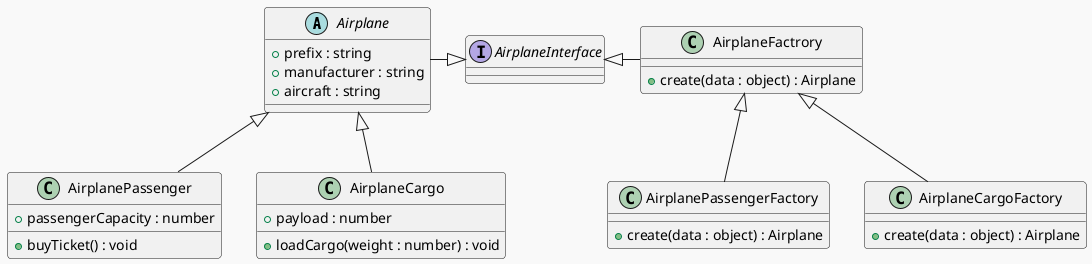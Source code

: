 @startuml airplane
!theme mars

abstract class Airplane {
   +prefix : string
   +manufacturer : string
   +aircraft : string
}

interface AirplaneInterface {
}

class AirplanePassenger {
   +passengerCapacity : number
   +buyTicket() : void
}

class AirplaneCargo {
   +payload : number
   +loadCargo(weight : number) : void
}

Airplane --right|> AirplaneInterface
AirplanePassenger --up|> Airplane
AirplaneCargo --up|> Airplane


class AirplaneFactrory {
   +create(data : object) : Airplane
}

class AirplanePassengerFactory {
   +create(data : object) : Airplane
}

class AirplaneCargoFactory {
   +create(data : object) : Airplane
}

AirplaneFactrory --left|> AirplaneInterface
AirplanePassengerFactory --up|> AirplaneFactrory
AirplaneCargoFactory --up|> AirplaneFactrory

@enduml